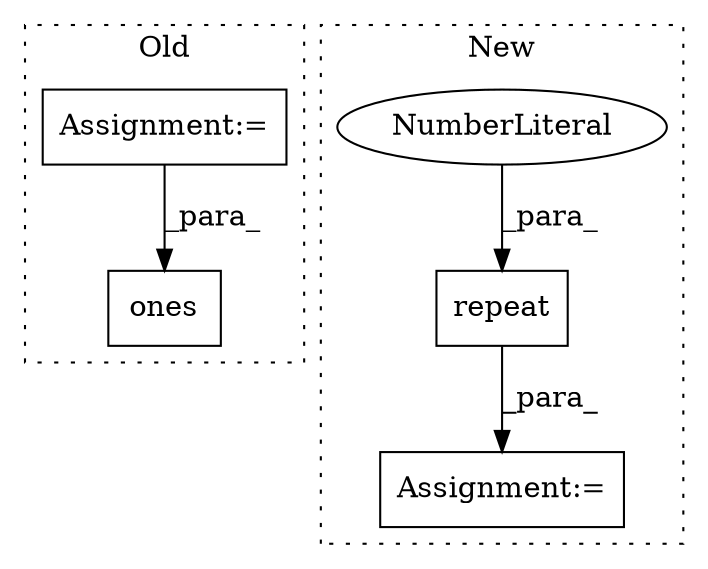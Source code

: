 digraph G {
subgraph cluster0 {
1 [label="ones" a="32" s="904,921" l="5,1" shape="box"];
5 [label="Assignment:=" a="7" s="794" l="1" shape="box"];
label = "Old";
style="dotted";
}
subgraph cluster1 {
2 [label="repeat" a="32" s="991,1007" l="7,1" shape="box"];
3 [label="NumberLiteral" a="34" s="1004" l="1" shape="ellipse"];
4 [label="Assignment:=" a="7" s="931" l="1" shape="box"];
label = "New";
style="dotted";
}
2 -> 4 [label="_para_"];
3 -> 2 [label="_para_"];
5 -> 1 [label="_para_"];
}